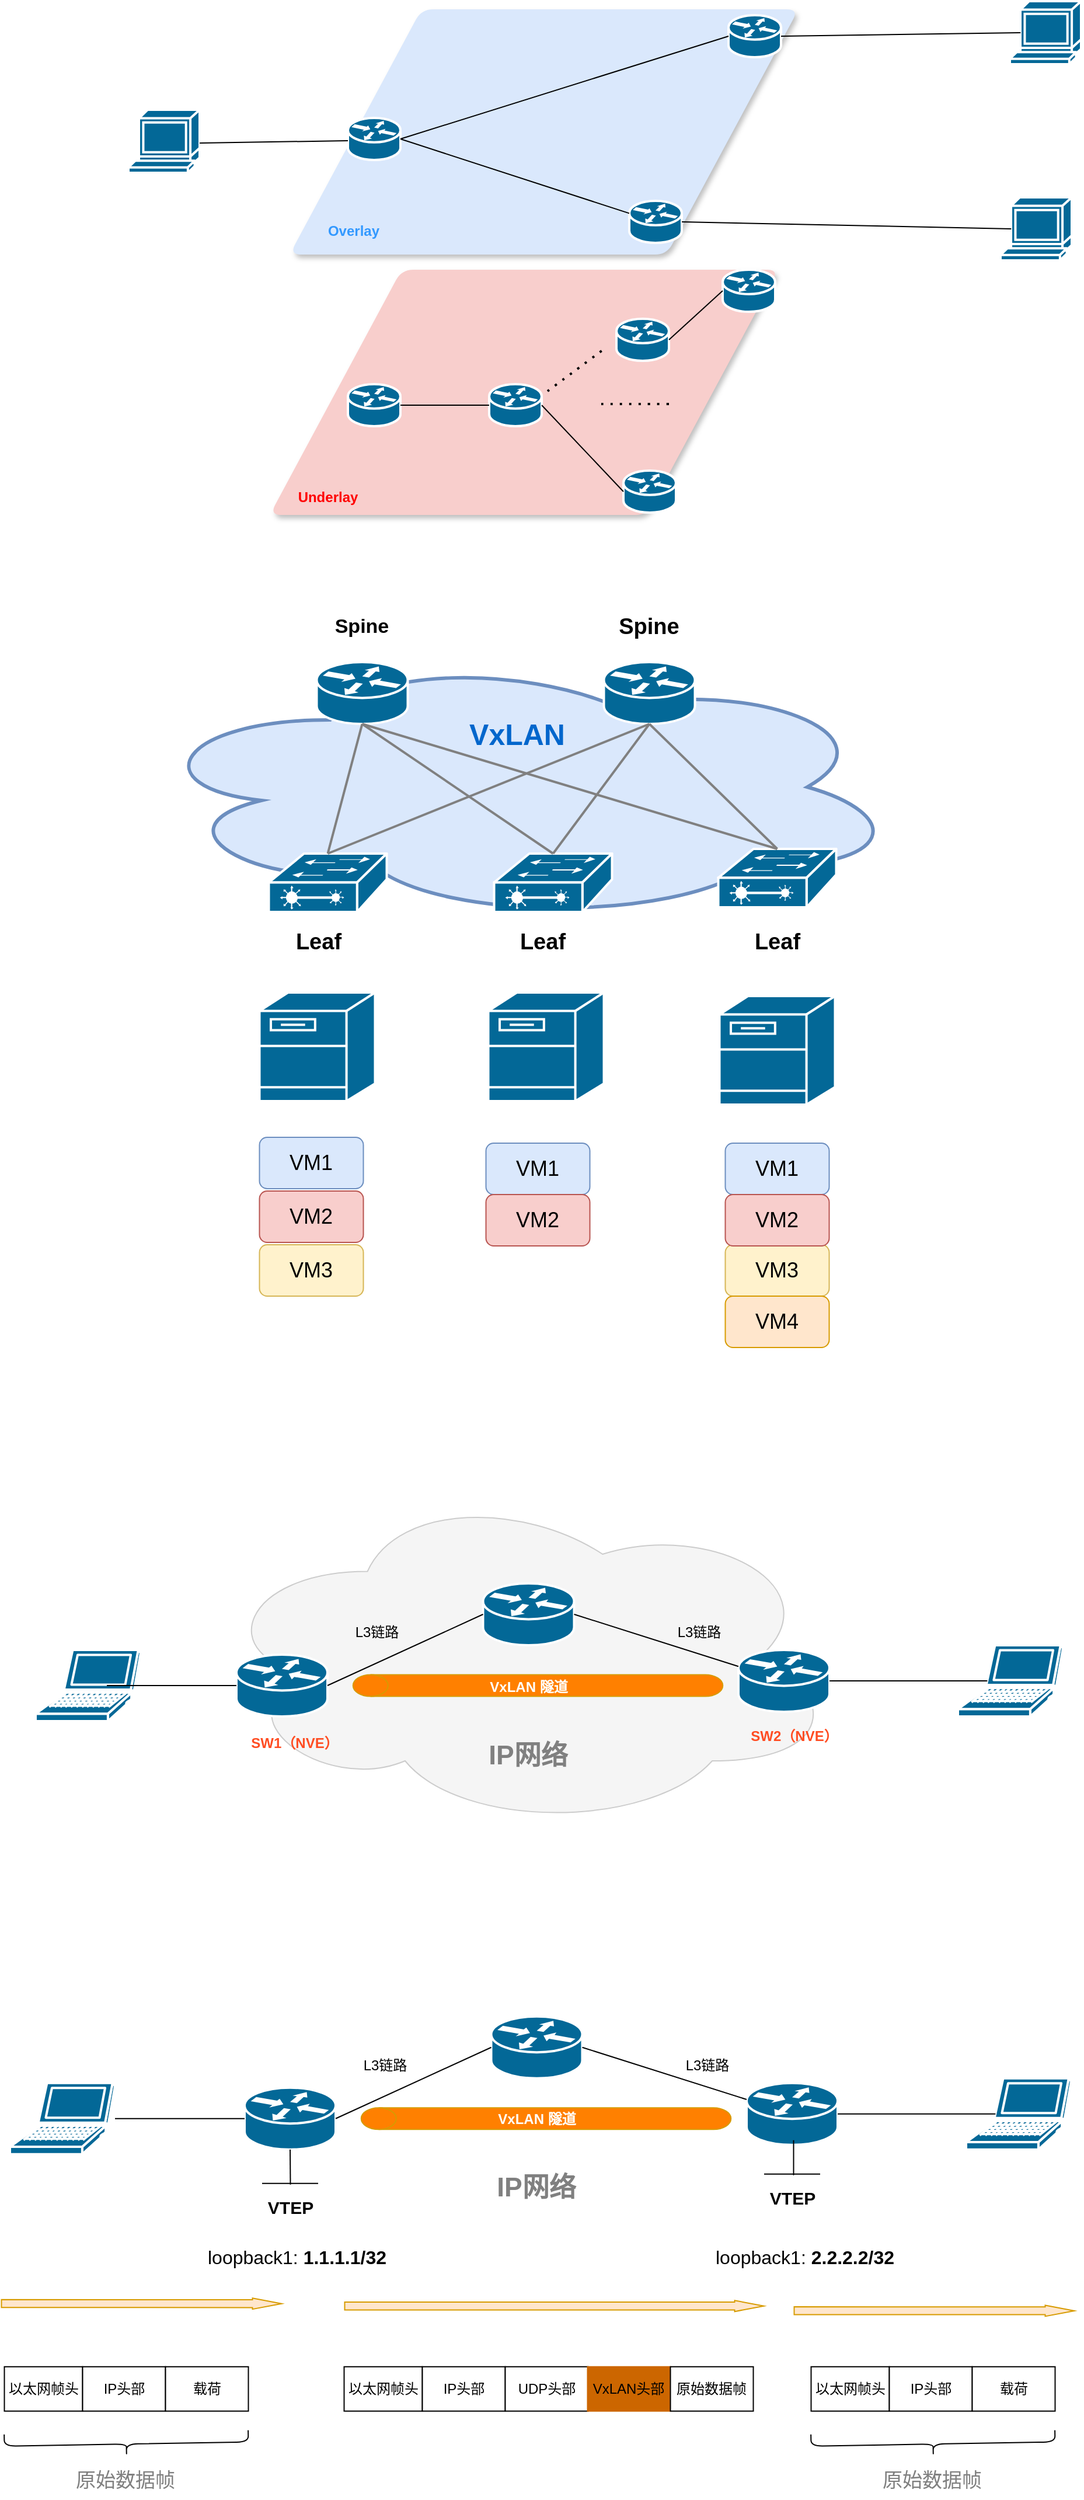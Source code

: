 <mxfile version="28.2.0">
  <diagram name="第 1 页" id="Pzourz4h_DFcCKRPGFEX">
    <mxGraphModel dx="3131" dy="1280" grid="0" gridSize="10" guides="1" tooltips="1" connect="1" arrows="1" fold="1" page="0" pageScale="1" pageWidth="827" pageHeight="1169" math="0" shadow="0">
      <root>
        <mxCell id="0" />
        <mxCell id="1" parent="0" />
        <mxCell id="JjamYGA8a8fAGe5ncsV0-26" value="" style="shape=parallelogram;perimeter=parallelogramPerimeter;whiteSpace=wrap;html=1;fixedSize=1;size=113;fillColor=#f8cecc;strokeColor=none;dashed=1;dashPattern=1 1;strokeWidth=1;rounded=1;shadow=1;" vertex="1" parent="1">
          <mxGeometry x="227" y="955" width="436" height="210" as="geometry" />
        </mxCell>
        <mxCell id="JjamYGA8a8fAGe5ncsV0-13" value="" style="shape=parallelogram;perimeter=parallelogramPerimeter;whiteSpace=wrap;html=1;fixedSize=1;size=113;fillColor=#dae8fc;strokeColor=none;dashed=1;dashPattern=1 1;strokeWidth=1;rounded=1;shadow=1;" vertex="1" parent="1">
          <mxGeometry x="244" y="732" width="436" height="210" as="geometry" />
        </mxCell>
        <mxCell id="JjamYGA8a8fAGe5ncsV0-1" value="" style="shape=mxgraph.cisco.computers_and_peripherals.terminal;sketch=0;html=1;pointerEvents=1;dashed=0;fillColor=#036897;strokeColor=#ffffff;strokeWidth=2;verticalLabelPosition=bottom;verticalAlign=top;align=center;outlineConnect=0;" vertex="1" parent="1">
          <mxGeometry x="106" y="818" width="61" height="54" as="geometry" />
        </mxCell>
        <mxCell id="JjamYGA8a8fAGe5ncsV0-2" value="" style="shape=mxgraph.cisco.computers_and_peripherals.terminal;sketch=0;html=1;pointerEvents=1;dashed=0;fillColor=#036897;strokeColor=#ffffff;strokeWidth=2;verticalLabelPosition=bottom;verticalAlign=top;align=center;outlineConnect=0;" vertex="1" parent="1">
          <mxGeometry x="861" y="725" width="61" height="54" as="geometry" />
        </mxCell>
        <mxCell id="JjamYGA8a8fAGe5ncsV0-3" value="" style="shape=mxgraph.cisco.computers_and_peripherals.terminal;sketch=0;html=1;pointerEvents=1;dashed=0;fillColor=#036897;strokeColor=#ffffff;strokeWidth=2;verticalLabelPosition=bottom;verticalAlign=top;align=center;outlineConnect=0;" vertex="1" parent="1">
          <mxGeometry x="853" y="893" width="61" height="54" as="geometry" />
        </mxCell>
        <mxCell id="JjamYGA8a8fAGe5ncsV0-4" value="" style="shape=mxgraph.cisco.routers.router;sketch=0;html=1;pointerEvents=1;dashed=0;fillColor=#036897;strokeColor=#ffffff;strokeWidth=2;verticalLabelPosition=bottom;verticalAlign=top;align=center;outlineConnect=0;" vertex="1" parent="1">
          <mxGeometry x="294" y="825" width="45" height="36" as="geometry" />
        </mxCell>
        <mxCell id="JjamYGA8a8fAGe5ncsV0-5" value="" style="shape=mxgraph.cisco.routers.router;sketch=0;html=1;pointerEvents=1;dashed=0;fillColor=#036897;strokeColor=#ffffff;strokeWidth=2;verticalLabelPosition=bottom;verticalAlign=top;align=center;outlineConnect=0;" vertex="1" parent="1">
          <mxGeometry x="535" y="896" width="45" height="36" as="geometry" />
        </mxCell>
        <mxCell id="JjamYGA8a8fAGe5ncsV0-6" value="" style="shape=mxgraph.cisco.routers.router;sketch=0;html=1;pointerEvents=1;dashed=0;fillColor=#036897;strokeColor=#ffffff;strokeWidth=2;verticalLabelPosition=bottom;verticalAlign=top;align=center;outlineConnect=0;" vertex="1" parent="1">
          <mxGeometry x="620" y="737" width="45" height="36" as="geometry" />
        </mxCell>
        <mxCell id="JjamYGA8a8fAGe5ncsV0-7" value="" style="endArrow=none;html=1;rounded=0;fontSize=12;startSize=8;endSize=8;curved=1;exitX=1;exitY=0.5;exitDx=0;exitDy=0;exitPerimeter=0;entryX=0;entryY=0.5;entryDx=0;entryDy=0;entryPerimeter=0;" edge="1" parent="1" source="JjamYGA8a8fAGe5ncsV0-4" target="JjamYGA8a8fAGe5ncsV0-6">
          <mxGeometry width="50" height="50" relative="1" as="geometry">
            <mxPoint x="405" y="952" as="sourcePoint" />
            <mxPoint x="455" y="902" as="targetPoint" />
          </mxGeometry>
        </mxCell>
        <mxCell id="JjamYGA8a8fAGe5ncsV0-8" value="" style="endArrow=none;html=1;rounded=0;fontSize=12;startSize=8;endSize=8;curved=1;exitX=1;exitY=0.5;exitDx=0;exitDy=0;exitPerimeter=0;" edge="1" parent="1" source="JjamYGA8a8fAGe5ncsV0-4" target="JjamYGA8a8fAGe5ncsV0-5">
          <mxGeometry width="50" height="50" relative="1" as="geometry">
            <mxPoint x="405" y="952" as="sourcePoint" />
            <mxPoint x="455" y="902" as="targetPoint" />
          </mxGeometry>
        </mxCell>
        <mxCell id="JjamYGA8a8fAGe5ncsV0-9" value="" style="endArrow=none;html=1;rounded=0;fontSize=12;startSize=8;endSize=8;curved=1;entryX=0;entryY=0.5;entryDx=0;entryDy=0;entryPerimeter=0;exitX=1;exitY=0.5;exitDx=0;exitDy=0;exitPerimeter=0;" edge="1" parent="1">
          <mxGeometry width="50" height="50" relative="1" as="geometry">
            <mxPoint x="167" y="846.5" as="sourcePoint" />
            <mxPoint x="294" y="844.5" as="targetPoint" />
          </mxGeometry>
        </mxCell>
        <mxCell id="JjamYGA8a8fAGe5ncsV0-10" value="" style="endArrow=none;html=1;rounded=0;fontSize=12;startSize=8;endSize=8;curved=1;entryX=0.15;entryY=0.5;entryDx=0;entryDy=0;entryPerimeter=0;exitX=1;exitY=0.5;exitDx=0;exitDy=0;exitPerimeter=0;" edge="1" parent="1" source="JjamYGA8a8fAGe5ncsV0-6" target="JjamYGA8a8fAGe5ncsV0-2">
          <mxGeometry width="50" height="50" relative="1" as="geometry">
            <mxPoint x="465" y="893" as="sourcePoint" />
            <mxPoint x="515" y="843" as="targetPoint" />
          </mxGeometry>
        </mxCell>
        <mxCell id="JjamYGA8a8fAGe5ncsV0-11" value="" style="endArrow=none;html=1;rounded=0;fontSize=12;startSize=8;endSize=8;curved=1;exitX=1;exitY=0.5;exitDx=0;exitDy=0;exitPerimeter=0;entryX=0.15;entryY=0.5;entryDx=0;entryDy=0;entryPerimeter=0;" edge="1" parent="1" source="JjamYGA8a8fAGe5ncsV0-5" target="JjamYGA8a8fAGe5ncsV0-3">
          <mxGeometry width="50" height="50" relative="1" as="geometry">
            <mxPoint x="465" y="893" as="sourcePoint" />
            <mxPoint x="515" y="843" as="targetPoint" />
          </mxGeometry>
        </mxCell>
        <mxCell id="JjamYGA8a8fAGe5ncsV0-15" value="&lt;b&gt;&lt;span style=&quot;color: rgb(51, 153, 255);&quot;&gt;Overlay&lt;/span&gt;&lt;/b&gt;" style="text;html=1;align=center;verticalAlign=middle;whiteSpace=wrap;rounded=0;" vertex="1" parent="1">
          <mxGeometry x="269" y="907" width="60" height="30" as="geometry" />
        </mxCell>
        <mxCell id="JjamYGA8a8fAGe5ncsV0-16" value="" style="shape=mxgraph.cisco.routers.router;sketch=0;html=1;pointerEvents=1;dashed=0;fillColor=#036897;strokeColor=#ffffff;strokeWidth=2;verticalLabelPosition=bottom;verticalAlign=top;align=center;outlineConnect=0;" vertex="1" parent="1">
          <mxGeometry x="294" y="1053" width="45" height="36" as="geometry" />
        </mxCell>
        <mxCell id="JjamYGA8a8fAGe5ncsV0-17" value="" style="shape=mxgraph.cisco.routers.router;sketch=0;html=1;pointerEvents=1;dashed=0;fillColor=#036897;strokeColor=#ffffff;strokeWidth=2;verticalLabelPosition=bottom;verticalAlign=top;align=center;outlineConnect=0;" vertex="1" parent="1">
          <mxGeometry x="530" y="1127" width="45" height="36" as="geometry" />
        </mxCell>
        <mxCell id="JjamYGA8a8fAGe5ncsV0-18" value="" style="shape=mxgraph.cisco.routers.router;sketch=0;html=1;pointerEvents=1;dashed=0;fillColor=#036897;strokeColor=#ffffff;strokeWidth=2;verticalLabelPosition=bottom;verticalAlign=top;align=center;outlineConnect=0;" vertex="1" parent="1">
          <mxGeometry x="615" y="955" width="45" height="36" as="geometry" />
        </mxCell>
        <mxCell id="JjamYGA8a8fAGe5ncsV0-19" value="" style="shape=mxgraph.cisco.routers.router;sketch=0;html=1;pointerEvents=1;dashed=0;fillColor=#036897;strokeColor=#ffffff;strokeWidth=2;verticalLabelPosition=bottom;verticalAlign=top;align=center;outlineConnect=0;" vertex="1" parent="1">
          <mxGeometry x="415" y="1053" width="45" height="36" as="geometry" />
        </mxCell>
        <mxCell id="JjamYGA8a8fAGe5ncsV0-20" value="" style="shape=mxgraph.cisco.routers.router;sketch=0;html=1;pointerEvents=1;dashed=0;fillColor=#036897;strokeColor=#ffffff;strokeWidth=2;verticalLabelPosition=bottom;verticalAlign=top;align=center;outlineConnect=0;" vertex="1" parent="1">
          <mxGeometry x="524" y="997" width="45" height="36" as="geometry" />
        </mxCell>
        <mxCell id="JjamYGA8a8fAGe5ncsV0-21" value="" style="endArrow=none;dashed=1;html=1;dashPattern=1 3;strokeWidth=2;rounded=0;fontSize=12;startSize=8;endSize=8;curved=1;" edge="1" parent="1">
          <mxGeometry width="50" height="50" relative="1" as="geometry">
            <mxPoint x="511" y="1070" as="sourcePoint" />
            <mxPoint x="569" y="1070" as="targetPoint" />
          </mxGeometry>
        </mxCell>
        <mxCell id="JjamYGA8a8fAGe5ncsV0-22" value="" style="endArrow=none;html=1;rounded=0;fontSize=12;startSize=8;endSize=8;curved=1;exitX=1;exitY=0.5;exitDx=0;exitDy=0;exitPerimeter=0;entryX=0;entryY=0.5;entryDx=0;entryDy=0;entryPerimeter=0;" edge="1" parent="1" source="JjamYGA8a8fAGe5ncsV0-16" target="JjamYGA8a8fAGe5ncsV0-19">
          <mxGeometry width="50" height="50" relative="1" as="geometry">
            <mxPoint x="386" y="1026" as="sourcePoint" />
            <mxPoint x="436" y="976" as="targetPoint" />
          </mxGeometry>
        </mxCell>
        <mxCell id="JjamYGA8a8fAGe5ncsV0-23" value="" style="endArrow=none;html=1;rounded=0;fontSize=12;startSize=8;endSize=8;curved=1;exitX=1;exitY=0.5;exitDx=0;exitDy=0;exitPerimeter=0;entryX=0;entryY=0.5;entryDx=0;entryDy=0;entryPerimeter=0;" edge="1" parent="1" source="JjamYGA8a8fAGe5ncsV0-19" target="JjamYGA8a8fAGe5ncsV0-17">
          <mxGeometry width="50" height="50" relative="1" as="geometry">
            <mxPoint x="386" y="1026" as="sourcePoint" />
            <mxPoint x="436" y="976" as="targetPoint" />
          </mxGeometry>
        </mxCell>
        <mxCell id="JjamYGA8a8fAGe5ncsV0-24" value="" style="endArrow=none;html=1;rounded=0;fontSize=12;startSize=8;endSize=8;curved=1;entryX=0;entryY=0.5;entryDx=0;entryDy=0;entryPerimeter=0;exitX=1;exitY=0.5;exitDx=0;exitDy=0;exitPerimeter=0;" edge="1" parent="1" source="JjamYGA8a8fAGe5ncsV0-20" target="JjamYGA8a8fAGe5ncsV0-18">
          <mxGeometry width="50" height="50" relative="1" as="geometry">
            <mxPoint x="386" y="1026" as="sourcePoint" />
            <mxPoint x="436" y="976" as="targetPoint" />
          </mxGeometry>
        </mxCell>
        <mxCell id="JjamYGA8a8fAGe5ncsV0-25" value="" style="endArrow=none;dashed=1;html=1;dashPattern=1 3;strokeWidth=2;rounded=0;fontSize=12;startSize=8;endSize=8;curved=1;" edge="1" parent="1">
          <mxGeometry width="50" height="50" relative="1" as="geometry">
            <mxPoint x="465" y="1059" as="sourcePoint" />
            <mxPoint x="516" y="1021" as="targetPoint" />
          </mxGeometry>
        </mxCell>
        <mxCell id="JjamYGA8a8fAGe5ncsV0-27" value="&lt;b&gt;&lt;span style=&quot;color: rgb(255, 0, 0);&quot;&gt;Underlay&lt;/span&gt;&lt;/b&gt;" style="text;html=1;align=center;verticalAlign=middle;whiteSpace=wrap;rounded=0;" vertex="1" parent="1">
          <mxGeometry x="247" y="1135" width="60" height="30" as="geometry" />
        </mxCell>
        <mxCell id="JjamYGA8a8fAGe5ncsV0-28" value="" style="ellipse;shape=cloud;whiteSpace=wrap;html=1;strokeColor=#6c8ebf;strokeWidth=3;fillColor=#dae8fc;" vertex="1" parent="1">
          <mxGeometry x="115.25" y="1283" width="654" height="230" as="geometry" />
        </mxCell>
        <mxCell id="JjamYGA8a8fAGe5ncsV0-29" value="" style="shape=mxgraph.cisco.switches.layer_2_remote_switch;sketch=0;html=1;pointerEvents=1;dashed=0;fillColor=#036897;strokeColor=#ffffff;strokeWidth=2;verticalLabelPosition=bottom;verticalAlign=top;align=center;outlineConnect=0;" vertex="1" parent="1">
          <mxGeometry x="226.25" y="1455" width="101" height="50" as="geometry" />
        </mxCell>
        <mxCell id="JjamYGA8a8fAGe5ncsV0-30" value="" style="shape=mxgraph.cisco.switches.layer_2_remote_switch;sketch=0;html=1;pointerEvents=1;dashed=0;fillColor=#036897;strokeColor=#ffffff;strokeWidth=2;verticalLabelPosition=bottom;verticalAlign=top;align=center;outlineConnect=0;" vertex="1" parent="1">
          <mxGeometry x="419.25" y="1455" width="101" height="50" as="geometry" />
        </mxCell>
        <mxCell id="JjamYGA8a8fAGe5ncsV0-31" value="" style="shape=mxgraph.cisco.switches.layer_2_remote_switch;sketch=0;html=1;pointerEvents=1;dashed=0;fillColor=#036897;strokeColor=#ffffff;strokeWidth=2;verticalLabelPosition=bottom;verticalAlign=top;align=center;outlineConnect=0;" vertex="1" parent="1">
          <mxGeometry x="611.25" y="1451" width="101" height="50" as="geometry" />
        </mxCell>
        <mxCell id="JjamYGA8a8fAGe5ncsV0-32" value="" style="shape=mxgraph.cisco.routers.router;sketch=0;html=1;pointerEvents=1;dashed=0;fillColor=#036897;strokeColor=#ffffff;strokeWidth=2;verticalLabelPosition=bottom;verticalAlign=top;align=center;outlineConnect=0;" vertex="1" parent="1">
          <mxGeometry x="267.25" y="1291" width="78" height="53" as="geometry" />
        </mxCell>
        <mxCell id="JjamYGA8a8fAGe5ncsV0-33" value="" style="shape=mxgraph.cisco.routers.router;sketch=0;html=1;pointerEvents=1;dashed=0;fillColor=#036897;strokeColor=#ffffff;strokeWidth=2;verticalLabelPosition=bottom;verticalAlign=top;align=center;outlineConnect=0;" vertex="1" parent="1">
          <mxGeometry x="513.25" y="1291" width="78" height="53" as="geometry" />
        </mxCell>
        <mxCell id="JjamYGA8a8fAGe5ncsV0-34" value="" style="endArrow=none;html=1;rounded=0;fontSize=12;startSize=8;endSize=8;curved=1;exitX=0.5;exitY=1;exitDx=0;exitDy=0;exitPerimeter=0;entryX=0.5;entryY=0;entryDx=0;entryDy=0;entryPerimeter=0;strokeWidth=2;strokeColor=#808080;" edge="1" parent="1" source="JjamYGA8a8fAGe5ncsV0-32" target="JjamYGA8a8fAGe5ncsV0-29">
          <mxGeometry width="50" height="50" relative="1" as="geometry">
            <mxPoint x="451.25" y="1373" as="sourcePoint" />
            <mxPoint x="501.25" y="1323" as="targetPoint" />
          </mxGeometry>
        </mxCell>
        <mxCell id="JjamYGA8a8fAGe5ncsV0-35" value="" style="endArrow=none;html=1;rounded=0;fontSize=12;startSize=8;endSize=8;curved=1;exitX=0.5;exitY=0;exitDx=0;exitDy=0;exitPerimeter=0;entryX=0.5;entryY=1;entryDx=0;entryDy=0;entryPerimeter=0;strokeWidth=2;strokeColor=#808080;" edge="1" parent="1" source="JjamYGA8a8fAGe5ncsV0-30" target="JjamYGA8a8fAGe5ncsV0-32">
          <mxGeometry width="50" height="50" relative="1" as="geometry">
            <mxPoint x="552.25" y="1055" as="sourcePoint" />
            <mxPoint x="510.25" y="1162" as="targetPoint" />
          </mxGeometry>
        </mxCell>
        <mxCell id="JjamYGA8a8fAGe5ncsV0-36" value="" style="endArrow=none;html=1;rounded=0;fontSize=12;startSize=8;endSize=8;curved=1;exitX=0.5;exitY=0;exitDx=0;exitDy=0;exitPerimeter=0;entryX=0.5;entryY=1;entryDx=0;entryDy=0;entryPerimeter=0;strokeWidth=2;strokeColor=#808080;" edge="1" parent="1" source="JjamYGA8a8fAGe5ncsV0-31" target="JjamYGA8a8fAGe5ncsV0-32">
          <mxGeometry width="50" height="50" relative="1" as="geometry">
            <mxPoint x="484.25" y="1183" as="sourcePoint" />
            <mxPoint x="442.25" y="1290" as="targetPoint" />
          </mxGeometry>
        </mxCell>
        <mxCell id="JjamYGA8a8fAGe5ncsV0-37" value="" style="endArrow=none;html=1;rounded=0;fontSize=12;startSize=8;endSize=8;curved=1;exitX=0.5;exitY=1;exitDx=0;exitDy=0;exitPerimeter=0;entryX=0.5;entryY=0;entryDx=0;entryDy=0;entryPerimeter=0;strokeWidth=2;strokeColor=#808080;" edge="1" parent="1" source="JjamYGA8a8fAGe5ncsV0-33" target="JjamYGA8a8fAGe5ncsV0-29">
          <mxGeometry width="50" height="50" relative="1" as="geometry">
            <mxPoint x="589.25" y="1064" as="sourcePoint" />
            <mxPoint x="547.25" y="1171" as="targetPoint" />
          </mxGeometry>
        </mxCell>
        <mxCell id="JjamYGA8a8fAGe5ncsV0-38" value="" style="endArrow=none;html=1;rounded=0;fontSize=12;startSize=8;endSize=8;curved=1;exitX=0.5;exitY=0;exitDx=0;exitDy=0;exitPerimeter=0;entryX=0.5;entryY=1;entryDx=0;entryDy=0;entryPerimeter=0;strokeWidth=2;strokeColor=#808080;" edge="1" parent="1" source="JjamYGA8a8fAGe5ncsV0-30" target="JjamYGA8a8fAGe5ncsV0-33">
          <mxGeometry width="50" height="50" relative="1" as="geometry">
            <mxPoint x="636.25" y="1103" as="sourcePoint" />
            <mxPoint x="594.25" y="1210" as="targetPoint" />
          </mxGeometry>
        </mxCell>
        <mxCell id="JjamYGA8a8fAGe5ncsV0-39" value="" style="endArrow=none;html=1;rounded=0;fontSize=12;startSize=8;endSize=8;curved=1;exitX=0.5;exitY=1;exitDx=0;exitDy=0;exitPerimeter=0;strokeWidth=2;entryX=0.5;entryY=0;entryDx=0;entryDy=0;entryPerimeter=0;strokeColor=#808080;" edge="1" parent="1" source="JjamYGA8a8fAGe5ncsV0-33" target="JjamYGA8a8fAGe5ncsV0-31">
          <mxGeometry width="50" height="50" relative="1" as="geometry">
            <mxPoint x="621.25" y="962" as="sourcePoint" />
            <mxPoint x="579.25" y="1069" as="targetPoint" />
          </mxGeometry>
        </mxCell>
        <mxCell id="JjamYGA8a8fAGe5ncsV0-40" value="&lt;font style=&quot;font-size: 17px;&quot;&gt;&lt;b&gt;Spine&lt;/b&gt;&lt;/font&gt;" style="text;html=1;align=center;verticalAlign=middle;whiteSpace=wrap;rounded=0;" vertex="1" parent="1">
          <mxGeometry x="276.25" y="1246" width="60" height="30" as="geometry" />
        </mxCell>
        <mxCell id="JjamYGA8a8fAGe5ncsV0-41" value="&lt;font style=&quot;font-size: 19px;&quot;&gt;&lt;b&gt;Spine&lt;/b&gt;&lt;/font&gt;" style="text;html=1;align=center;verticalAlign=middle;whiteSpace=wrap;rounded=0;" vertex="1" parent="1">
          <mxGeometry x="522.25" y="1246" width="60" height="30" as="geometry" />
        </mxCell>
        <mxCell id="JjamYGA8a8fAGe5ncsV0-42" value="&lt;font style=&quot;font-size: 19px;&quot;&gt;&lt;b&gt;Leaf&lt;/b&gt;&lt;/font&gt;" style="text;html=1;align=center;verticalAlign=middle;whiteSpace=wrap;rounded=0;" vertex="1" parent="1">
          <mxGeometry x="239.25" y="1516" width="60" height="30" as="geometry" />
        </mxCell>
        <mxCell id="JjamYGA8a8fAGe5ncsV0-43" value="&lt;font style=&quot;font-size: 19px;&quot;&gt;&lt;b&gt;Leaf&lt;/b&gt;&lt;/font&gt;" style="text;html=1;align=center;verticalAlign=middle;whiteSpace=wrap;rounded=0;" vertex="1" parent="1">
          <mxGeometry x="431.25" y="1516" width="60" height="30" as="geometry" />
        </mxCell>
        <mxCell id="JjamYGA8a8fAGe5ncsV0-44" value="&lt;font style=&quot;font-size: 19px;&quot;&gt;&lt;b&gt;Leaf&lt;/b&gt;&lt;/font&gt;" style="text;html=1;align=center;verticalAlign=middle;whiteSpace=wrap;rounded=0;" vertex="1" parent="1">
          <mxGeometry x="631.75" y="1516" width="60" height="30" as="geometry" />
        </mxCell>
        <mxCell id="JjamYGA8a8fAGe5ncsV0-45" value="" style="shape=mxgraph.cisco.servers.fileserver;sketch=0;html=1;pointerEvents=1;dashed=0;fillColor=#036897;strokeColor=#ffffff;strokeWidth=2;verticalLabelPosition=bottom;verticalAlign=top;align=center;outlineConnect=0;" vertex="1" parent="1">
          <mxGeometry x="218.25" y="1574" width="99" height="93" as="geometry" />
        </mxCell>
        <mxCell id="JjamYGA8a8fAGe5ncsV0-46" value="" style="shape=mxgraph.cisco.servers.fileserver;sketch=0;html=1;pointerEvents=1;dashed=0;fillColor=#036897;strokeColor=#ffffff;strokeWidth=2;verticalLabelPosition=bottom;verticalAlign=top;align=center;outlineConnect=0;" vertex="1" parent="1">
          <mxGeometry x="414.25" y="1574" width="99" height="93" as="geometry" />
        </mxCell>
        <mxCell id="JjamYGA8a8fAGe5ncsV0-47" value="" style="shape=mxgraph.cisco.servers.fileserver;sketch=0;html=1;pointerEvents=1;dashed=0;fillColor=#036897;strokeColor=#ffffff;strokeWidth=2;verticalLabelPosition=bottom;verticalAlign=top;align=center;outlineConnect=0;" vertex="1" parent="1">
          <mxGeometry x="612.25" y="1577" width="99" height="93" as="geometry" />
        </mxCell>
        <mxCell id="JjamYGA8a8fAGe5ncsV0-48" value="&lt;font style=&quot;font-size: 25px; color: rgb(0, 102, 204);&quot;&gt;&lt;b&gt;VxLAN&lt;/b&gt;&lt;/font&gt;" style="text;html=1;align=center;verticalAlign=middle;whiteSpace=wrap;rounded=0;" vertex="1" parent="1">
          <mxGeometry x="347.25" y="1316" width="184" height="71" as="geometry" />
        </mxCell>
        <mxCell id="JjamYGA8a8fAGe5ncsV0-50" value="&lt;font style=&quot;font-size: 18px;&quot;&gt;VM1&lt;/font&gt;" style="rounded=1;whiteSpace=wrap;html=1;fillColor=#dae8fc;strokeColor=#6c8ebf;" vertex="1" parent="1">
          <mxGeometry x="218.25" y="1698" width="89" height="44" as="geometry" />
        </mxCell>
        <mxCell id="JjamYGA8a8fAGe5ncsV0-51" value="&lt;font style=&quot;font-size: 18px;&quot;&gt;VM2&lt;/font&gt;" style="rounded=1;whiteSpace=wrap;html=1;fillColor=#f8cecc;strokeColor=#b85450;" vertex="1" parent="1">
          <mxGeometry x="218.25" y="1744" width="89" height="44" as="geometry" />
        </mxCell>
        <mxCell id="JjamYGA8a8fAGe5ncsV0-52" value="&lt;font style=&quot;font-size: 18px;&quot;&gt;VM3&lt;/font&gt;" style="rounded=1;whiteSpace=wrap;html=1;fillColor=#fff2cc;strokeColor=#d6b656;" vertex="1" parent="1">
          <mxGeometry x="218.25" y="1790" width="89" height="44" as="geometry" />
        </mxCell>
        <mxCell id="JjamYGA8a8fAGe5ncsV0-53" value="&lt;font style=&quot;font-size: 18px;&quot;&gt;VM1&lt;/font&gt;" style="rounded=1;whiteSpace=wrap;html=1;fillColor=#dae8fc;strokeColor=#6c8ebf;" vertex="1" parent="1">
          <mxGeometry x="412.25" y="1703" width="89" height="44" as="geometry" />
        </mxCell>
        <mxCell id="JjamYGA8a8fAGe5ncsV0-54" value="&lt;font style=&quot;font-size: 18px;&quot;&gt;VM2&lt;/font&gt;" style="rounded=1;whiteSpace=wrap;html=1;fillColor=#f8cecc;strokeColor=#b85450;" vertex="1" parent="1">
          <mxGeometry x="412.25" y="1747" width="89" height="44" as="geometry" />
        </mxCell>
        <mxCell id="JjamYGA8a8fAGe5ncsV0-55" value="&lt;font style=&quot;font-size: 18px;&quot;&gt;VM3&lt;/font&gt;" style="rounded=1;whiteSpace=wrap;html=1;fillColor=#fff2cc;strokeColor=#d6b656;" vertex="1" parent="1">
          <mxGeometry x="617.25" y="1790" width="89" height="44" as="geometry" />
        </mxCell>
        <mxCell id="JjamYGA8a8fAGe5ncsV0-56" value="&lt;font style=&quot;font-size: 18px;&quot;&gt;VM1&lt;/font&gt;" style="rounded=1;whiteSpace=wrap;html=1;fillColor=#dae8fc;strokeColor=#6c8ebf;" vertex="1" parent="1">
          <mxGeometry x="617.25" y="1703" width="89" height="44" as="geometry" />
        </mxCell>
        <mxCell id="JjamYGA8a8fAGe5ncsV0-57" value="&lt;font style=&quot;font-size: 18px;&quot;&gt;VM2&lt;/font&gt;" style="rounded=1;whiteSpace=wrap;html=1;fillColor=#f8cecc;strokeColor=#b85450;" vertex="1" parent="1">
          <mxGeometry x="617.25" y="1747" width="89" height="44" as="geometry" />
        </mxCell>
        <mxCell id="JjamYGA8a8fAGe5ncsV0-58" value="&lt;font style=&quot;font-size: 18px;&quot;&gt;VM4&lt;/font&gt;" style="rounded=1;whiteSpace=wrap;html=1;fillColor=#ffe6cc;strokeColor=#d79b00;" vertex="1" parent="1">
          <mxGeometry x="617.25" y="1834" width="89" height="44" as="geometry" />
        </mxCell>
        <mxCell id="JjamYGA8a8fAGe5ncsV0-59" value="" style="ellipse;shape=cloud;whiteSpace=wrap;html=1;fillColor=#f5f5f5;fontColor=#333333;strokeColor=#CCCCCC;" vertex="1" parent="1">
          <mxGeometry x="176.5" y="1996" width="537" height="295" as="geometry" />
        </mxCell>
        <mxCell id="JjamYGA8a8fAGe5ncsV0-60" value="" style="shape=mxgraph.cisco.computers_and_peripherals.laptop;sketch=0;html=1;pointerEvents=1;dashed=0;fillColor=#036897;strokeColor=#ffffff;strokeWidth=2;verticalLabelPosition=bottom;verticalAlign=top;align=center;outlineConnect=0;" vertex="1" parent="1">
          <mxGeometry x="26.5" y="2137" width="90" height="61" as="geometry" />
        </mxCell>
        <mxCell id="JjamYGA8a8fAGe5ncsV0-61" value="" style="shape=mxgraph.cisco.computers_and_peripherals.laptop;sketch=0;html=1;pointerEvents=1;dashed=0;fillColor=#036897;strokeColor=#ffffff;strokeWidth=2;verticalLabelPosition=bottom;verticalAlign=top;align=center;outlineConnect=0;" vertex="1" parent="1">
          <mxGeometry x="816.5" y="2133" width="90" height="61" as="geometry" />
        </mxCell>
        <mxCell id="JjamYGA8a8fAGe5ncsV0-62" value="" style="shape=mxgraph.cisco.routers.router;sketch=0;html=1;pointerEvents=1;dashed=0;fillColor=#036897;strokeColor=#ffffff;strokeWidth=2;verticalLabelPosition=bottom;verticalAlign=top;align=center;outlineConnect=0;" vertex="1" parent="1">
          <mxGeometry x="198.5" y="2141" width="78" height="53" as="geometry" />
        </mxCell>
        <mxCell id="JjamYGA8a8fAGe5ncsV0-63" value="" style="shape=mxgraph.cisco.routers.router;sketch=0;html=1;pointerEvents=1;dashed=0;fillColor=#036897;strokeColor=#ffffff;strokeWidth=2;verticalLabelPosition=bottom;verticalAlign=top;align=center;outlineConnect=0;" vertex="1" parent="1">
          <mxGeometry x="628.5" y="2137" width="78" height="53" as="geometry" />
        </mxCell>
        <mxCell id="JjamYGA8a8fAGe5ncsV0-64" value="" style="shape=cylinder3;whiteSpace=wrap;html=1;boundedLbl=1;backgroundOutline=1;size=15;rotation=-90;fillColor=#FF8000;strokeColor=#d79b00;" vertex="1" parent="1">
          <mxGeometry x="447.5" y="2009.13" width="18.5" height="316.75" as="geometry" />
        </mxCell>
        <mxCell id="JjamYGA8a8fAGe5ncsV0-65" value="&lt;b style=&quot;color: rgb(255, 255, 255);&quot;&gt;VxLAN 隧道&lt;/b&gt;" style="text;html=1;align=center;verticalAlign=middle;whiteSpace=wrap;rounded=0;" vertex="1" parent="1">
          <mxGeometry x="406" y="2153.5" width="85.5" height="30" as="geometry" />
        </mxCell>
        <mxCell id="JjamYGA8a8fAGe5ncsV0-66" value="" style="endArrow=none;html=1;rounded=0;fontSize=12;startSize=8;endSize=8;curved=1;exitX=0;exitY=0.5;exitDx=0;exitDy=0;exitPerimeter=0;" edge="1" parent="1" source="JjamYGA8a8fAGe5ncsV0-62">
          <mxGeometry width="50" height="50" relative="1" as="geometry">
            <mxPoint x="414.5" y="2203" as="sourcePoint" />
            <mxPoint x="87.5" y="2167.5" as="targetPoint" />
          </mxGeometry>
        </mxCell>
        <mxCell id="JjamYGA8a8fAGe5ncsV0-67" value="" style="endArrow=none;html=1;rounded=0;fontSize=12;startSize=8;endSize=8;curved=1;entryX=1;entryY=0.5;entryDx=0;entryDy=0;entryPerimeter=0;exitX=0.28;exitY=0.5;exitDx=0;exitDy=0;exitPerimeter=0;" edge="1" parent="1" source="JjamYGA8a8fAGe5ncsV0-61" target="JjamYGA8a8fAGe5ncsV0-63">
          <mxGeometry width="50" height="50" relative="1" as="geometry">
            <mxPoint x="414.5" y="2203" as="sourcePoint" />
            <mxPoint x="464.5" y="2153" as="targetPoint" />
          </mxGeometry>
        </mxCell>
        <mxCell id="JjamYGA8a8fAGe5ncsV0-68" value="&lt;b style=&quot;color: rgb(128, 128, 128);&quot;&gt;&lt;font style=&quot;font-size: 23px;&quot;&gt;IP网络&lt;/font&gt;&lt;/b&gt;" style="text;html=1;align=center;verticalAlign=middle;whiteSpace=wrap;rounded=0;fillColor=none;fontColor=#333333;strokeColor=none;" vertex="1" parent="1">
          <mxGeometry x="400.25" y="2208" width="97" height="37" as="geometry" />
        </mxCell>
        <mxCell id="JjamYGA8a8fAGe5ncsV0-69" value="" style="shape=mxgraph.cisco.routers.router;sketch=0;html=1;pointerEvents=1;dashed=0;fillColor=#036897;strokeColor=#ffffff;strokeWidth=2;verticalLabelPosition=bottom;verticalAlign=top;align=center;outlineConnect=0;" vertex="1" parent="1">
          <mxGeometry x="409.75" y="2080" width="78" height="53" as="geometry" />
        </mxCell>
        <mxCell id="JjamYGA8a8fAGe5ncsV0-70" value="" style="endArrow=none;html=1;rounded=0;fontSize=12;startSize=8;endSize=8;curved=1;exitX=1;exitY=0.5;exitDx=0;exitDy=0;exitPerimeter=0;entryX=0;entryY=0.5;entryDx=0;entryDy=0;entryPerimeter=0;" edge="1" parent="1" source="JjamYGA8a8fAGe5ncsV0-62" target="JjamYGA8a8fAGe5ncsV0-69">
          <mxGeometry width="50" height="50" relative="1" as="geometry">
            <mxPoint x="414.5" y="2203" as="sourcePoint" />
            <mxPoint x="464.5" y="2153" as="targetPoint" />
          </mxGeometry>
        </mxCell>
        <mxCell id="JjamYGA8a8fAGe5ncsV0-71" value="" style="endArrow=none;html=1;rounded=0;fontSize=12;startSize=8;endSize=8;curved=1;entryX=1;entryY=0.5;entryDx=0;entryDy=0;entryPerimeter=0;" edge="1" parent="1" source="JjamYGA8a8fAGe5ncsV0-63" target="JjamYGA8a8fAGe5ncsV0-69">
          <mxGeometry width="50" height="50" relative="1" as="geometry">
            <mxPoint x="414.5" y="2203" as="sourcePoint" />
            <mxPoint x="464.5" y="2153" as="targetPoint" />
          </mxGeometry>
        </mxCell>
        <mxCell id="JjamYGA8a8fAGe5ncsV0-72" value="L3链路" style="text;html=1;align=center;verticalAlign=middle;whiteSpace=wrap;rounded=0;" vertex="1" parent="1">
          <mxGeometry x="288.5" y="2107" width="60" height="30" as="geometry" />
        </mxCell>
        <mxCell id="JjamYGA8a8fAGe5ncsV0-73" value="L3链路" style="text;html=1;align=center;verticalAlign=middle;whiteSpace=wrap;rounded=0;" vertex="1" parent="1">
          <mxGeometry x="564.5" y="2107" width="60" height="30" as="geometry" />
        </mxCell>
        <mxCell id="JjamYGA8a8fAGe5ncsV0-74" value="&lt;b&gt;&lt;span style=&quot;color: rgb(255, 77, 35);&quot;&gt;SW1（NVE）&lt;/span&gt;&lt;/b&gt;" style="text;html=1;align=center;verticalAlign=middle;whiteSpace=wrap;rounded=0;" vertex="1" parent="1">
          <mxGeometry x="200.5" y="2202" width="95" height="30" as="geometry" />
        </mxCell>
        <mxCell id="JjamYGA8a8fAGe5ncsV0-75" value="&lt;b&gt;&lt;span style=&quot;color: rgb(255, 77, 35);&quot;&gt;SW2（NVE）&lt;/span&gt;&lt;/b&gt;" style="text;html=1;align=center;verticalAlign=middle;whiteSpace=wrap;rounded=0;" vertex="1" parent="1">
          <mxGeometry x="628.5" y="2196" width="95" height="30" as="geometry" />
        </mxCell>
        <mxCell id="JjamYGA8a8fAGe5ncsV0-77" value="" style="shape=mxgraph.cisco.computers_and_peripherals.laptop;sketch=0;html=1;pointerEvents=1;dashed=0;fillColor=#036897;strokeColor=#ffffff;strokeWidth=2;verticalLabelPosition=bottom;verticalAlign=top;align=center;outlineConnect=0;" vertex="1" parent="1">
          <mxGeometry x="4.5" y="2507.87" width="90" height="61" as="geometry" />
        </mxCell>
        <mxCell id="JjamYGA8a8fAGe5ncsV0-78" value="" style="shape=mxgraph.cisco.computers_and_peripherals.laptop;sketch=0;html=1;pointerEvents=1;dashed=0;fillColor=#036897;strokeColor=#ffffff;strokeWidth=2;verticalLabelPosition=bottom;verticalAlign=top;align=center;outlineConnect=0;" vertex="1" parent="1">
          <mxGeometry x="823.5" y="2503.87" width="90" height="61" as="geometry" />
        </mxCell>
        <mxCell id="JjamYGA8a8fAGe5ncsV0-79" value="" style="shape=mxgraph.cisco.routers.router;sketch=0;html=1;pointerEvents=1;dashed=0;fillColor=#036897;strokeColor=#ffffff;strokeWidth=2;verticalLabelPosition=bottom;verticalAlign=top;align=center;outlineConnect=0;" vertex="1" parent="1">
          <mxGeometry x="205.5" y="2511.87" width="78" height="53" as="geometry" />
        </mxCell>
        <mxCell id="JjamYGA8a8fAGe5ncsV0-80" value="" style="shape=mxgraph.cisco.routers.router;sketch=0;html=1;pointerEvents=1;dashed=0;fillColor=#036897;strokeColor=#ffffff;strokeWidth=2;verticalLabelPosition=bottom;verticalAlign=top;align=center;outlineConnect=0;" vertex="1" parent="1">
          <mxGeometry x="635.5" y="2507.87" width="78" height="53" as="geometry" />
        </mxCell>
        <mxCell id="JjamYGA8a8fAGe5ncsV0-81" value="" style="shape=cylinder3;whiteSpace=wrap;html=1;boundedLbl=1;backgroundOutline=1;size=15;rotation=-90;fillColor=#FF8000;strokeColor=#d79b00;" vertex="1" parent="1">
          <mxGeometry x="454.5" y="2380" width="18.5" height="316.75" as="geometry" />
        </mxCell>
        <mxCell id="JjamYGA8a8fAGe5ncsV0-82" value="&lt;b style=&quot;color: rgb(255, 255, 255);&quot;&gt;VxLAN 隧道&lt;/b&gt;" style="text;html=1;align=center;verticalAlign=middle;whiteSpace=wrap;rounded=0;" vertex="1" parent="1">
          <mxGeometry x="413" y="2524.37" width="85.5" height="30" as="geometry" />
        </mxCell>
        <mxCell id="JjamYGA8a8fAGe5ncsV0-83" value="" style="endArrow=none;html=1;rounded=0;fontSize=12;startSize=8;endSize=8;curved=1;exitX=0;exitY=0.5;exitDx=0;exitDy=0;exitPerimeter=0;" edge="1" parent="1" source="JjamYGA8a8fAGe5ncsV0-79" target="JjamYGA8a8fAGe5ncsV0-77">
          <mxGeometry width="50" height="50" relative="1" as="geometry">
            <mxPoint x="421.5" y="2573.87" as="sourcePoint" />
            <mxPoint x="471.5" y="2523.87" as="targetPoint" />
          </mxGeometry>
        </mxCell>
        <mxCell id="JjamYGA8a8fAGe5ncsV0-84" value="" style="endArrow=none;html=1;rounded=0;fontSize=12;startSize=8;endSize=8;curved=1;entryX=1;entryY=0.5;entryDx=0;entryDy=0;entryPerimeter=0;exitX=0.28;exitY=0.5;exitDx=0;exitDy=0;exitPerimeter=0;" edge="1" parent="1" source="JjamYGA8a8fAGe5ncsV0-78" target="JjamYGA8a8fAGe5ncsV0-80">
          <mxGeometry width="50" height="50" relative="1" as="geometry">
            <mxPoint x="421.5" y="2573.87" as="sourcePoint" />
            <mxPoint x="471.5" y="2523.87" as="targetPoint" />
          </mxGeometry>
        </mxCell>
        <mxCell id="JjamYGA8a8fAGe5ncsV0-85" value="&lt;b style=&quot;color: rgb(128, 128, 128);&quot;&gt;&lt;font style=&quot;font-size: 23px;&quot;&gt;IP网络&lt;/font&gt;&lt;/b&gt;" style="text;html=1;align=center;verticalAlign=middle;whiteSpace=wrap;rounded=0;fillColor=none;fontColor=#333333;strokeColor=none;" vertex="1" parent="1">
          <mxGeometry x="407.25" y="2578.87" width="97" height="37" as="geometry" />
        </mxCell>
        <mxCell id="JjamYGA8a8fAGe5ncsV0-86" value="" style="shape=mxgraph.cisco.routers.router;sketch=0;html=1;pointerEvents=1;dashed=0;fillColor=#036897;strokeColor=#ffffff;strokeWidth=2;verticalLabelPosition=bottom;verticalAlign=top;align=center;outlineConnect=0;" vertex="1" parent="1">
          <mxGeometry x="416.75" y="2450.87" width="78" height="53" as="geometry" />
        </mxCell>
        <mxCell id="JjamYGA8a8fAGe5ncsV0-87" value="" style="endArrow=none;html=1;rounded=0;fontSize=12;startSize=8;endSize=8;curved=1;exitX=1;exitY=0.5;exitDx=0;exitDy=0;exitPerimeter=0;entryX=0;entryY=0.5;entryDx=0;entryDy=0;entryPerimeter=0;" edge="1" parent="1" source="JjamYGA8a8fAGe5ncsV0-79" target="JjamYGA8a8fAGe5ncsV0-86">
          <mxGeometry width="50" height="50" relative="1" as="geometry">
            <mxPoint x="421.5" y="2573.87" as="sourcePoint" />
            <mxPoint x="471.5" y="2523.87" as="targetPoint" />
          </mxGeometry>
        </mxCell>
        <mxCell id="JjamYGA8a8fAGe5ncsV0-88" value="" style="endArrow=none;html=1;rounded=0;fontSize=12;startSize=8;endSize=8;curved=1;entryX=1;entryY=0.5;entryDx=0;entryDy=0;entryPerimeter=0;" edge="1" parent="1" source="JjamYGA8a8fAGe5ncsV0-80" target="JjamYGA8a8fAGe5ncsV0-86">
          <mxGeometry width="50" height="50" relative="1" as="geometry">
            <mxPoint x="421.5" y="2573.87" as="sourcePoint" />
            <mxPoint x="471.5" y="2523.87" as="targetPoint" />
          </mxGeometry>
        </mxCell>
        <mxCell id="JjamYGA8a8fAGe5ncsV0-89" value="L3链路" style="text;html=1;align=center;verticalAlign=middle;whiteSpace=wrap;rounded=0;" vertex="1" parent="1">
          <mxGeometry x="295.5" y="2477.87" width="60" height="30" as="geometry" />
        </mxCell>
        <mxCell id="JjamYGA8a8fAGe5ncsV0-90" value="L3链路" style="text;html=1;align=center;verticalAlign=middle;whiteSpace=wrap;rounded=0;" vertex="1" parent="1">
          <mxGeometry x="571.5" y="2477.87" width="60" height="30" as="geometry" />
        </mxCell>
        <mxCell id="JjamYGA8a8fAGe5ncsV0-91" value="&lt;font style=&quot;font-size: 16px;&quot;&gt;loopback1:&amp;nbsp;&lt;b&gt;1.1.1.1/32&lt;/b&gt;&lt;/font&gt;" style="text;html=1;align=center;verticalAlign=middle;whiteSpace=wrap;rounded=0;" vertex="1" parent="1">
          <mxGeometry x="168.75" y="2641.87" width="163" height="31" as="geometry" />
        </mxCell>
        <mxCell id="JjamYGA8a8fAGe5ncsV0-92" value="&lt;font style=&quot;font-size: 16px;&quot;&gt;loopback1:&amp;nbsp;&lt;b&gt;2.2.2.2/32&lt;/b&gt;&lt;/font&gt;" style="text;html=1;align=center;verticalAlign=middle;whiteSpace=wrap;rounded=0;" vertex="1" parent="1">
          <mxGeometry x="637.75" y="2641.87" width="95" height="30" as="geometry" />
        </mxCell>
        <mxCell id="JjamYGA8a8fAGe5ncsV0-93" value="" style="endArrow=none;html=1;rounded=0;fontSize=12;startSize=8;endSize=8;curved=1;entryX=0.5;entryY=1;entryDx=0;entryDy=0;entryPerimeter=0;" edge="1" parent="1" target="JjamYGA8a8fAGe5ncsV0-79">
          <mxGeometry width="50" height="50" relative="1" as="geometry">
            <mxPoint x="244.75" y="2594.87" as="sourcePoint" />
            <mxPoint x="457.75" y="2653.87" as="targetPoint" />
          </mxGeometry>
        </mxCell>
        <mxCell id="JjamYGA8a8fAGe5ncsV0-94" value="" style="endArrow=none;html=1;rounded=0;fontSize=12;startSize=8;endSize=8;curved=1;entryX=0.5;entryY=1;entryDx=0;entryDy=0;entryPerimeter=0;" edge="1" parent="1">
          <mxGeometry width="50" height="50" relative="1" as="geometry">
            <mxPoint x="675.75" y="2586.87" as="sourcePoint" />
            <mxPoint x="675.75" y="2556.87" as="targetPoint" />
          </mxGeometry>
        </mxCell>
        <mxCell id="JjamYGA8a8fAGe5ncsV0-95" value="" style="endArrow=none;html=1;rounded=0;fontSize=12;startSize=8;endSize=8;curved=1;" edge="1" parent="1">
          <mxGeometry width="50" height="50" relative="1" as="geometry">
            <mxPoint x="220.5" y="2593.87" as="sourcePoint" />
            <mxPoint x="268.5" y="2593.87" as="targetPoint" />
          </mxGeometry>
        </mxCell>
        <mxCell id="JjamYGA8a8fAGe5ncsV0-96" value="" style="endArrow=none;html=1;rounded=0;fontSize=12;startSize=8;endSize=8;curved=1;" edge="1" parent="1">
          <mxGeometry width="50" height="50" relative="1" as="geometry">
            <mxPoint x="650.5" y="2585.87" as="sourcePoint" />
            <mxPoint x="698.5" y="2585.87" as="targetPoint" />
          </mxGeometry>
        </mxCell>
        <mxCell id="JjamYGA8a8fAGe5ncsV0-97" value="&lt;b&gt;&lt;font style=&quot;font-size: 15px;&quot;&gt;VTEP&lt;/font&gt;&lt;/b&gt;" style="text;html=1;align=center;verticalAlign=middle;whiteSpace=wrap;rounded=0;" vertex="1" parent="1">
          <mxGeometry x="214.5" y="2598.87" width="60" height="30" as="geometry" />
        </mxCell>
        <mxCell id="JjamYGA8a8fAGe5ncsV0-98" value="&lt;b&gt;&lt;font style=&quot;font-size: 15px;&quot;&gt;VTEP&lt;/font&gt;&lt;/b&gt;" style="text;html=1;align=center;verticalAlign=middle;whiteSpace=wrap;rounded=0;" vertex="1" parent="1">
          <mxGeometry x="644.5" y="2590.87" width="60" height="30" as="geometry" />
        </mxCell>
        <mxCell id="JjamYGA8a8fAGe5ncsV0-99" value="" style="shape=flexArrow;endArrow=classic;html=1;rounded=0;fontSize=12;startSize=8;endSize=8;curved=1;width=6.667;endWidth=1.778;fillColor=#ffe6cc;strokeColor=#d79b00;" edge="1" parent="1">
          <mxGeometry width="50" height="50" relative="1" as="geometry">
            <mxPoint x="-3.25" y="2696.75" as="sourcePoint" />
            <mxPoint x="237.75" y="2696.87" as="targetPoint" />
          </mxGeometry>
        </mxCell>
        <mxCell id="JjamYGA8a8fAGe5ncsV0-100" value="" style="shape=flexArrow;endArrow=classic;html=1;rounded=0;fontSize=12;startSize=8;endSize=8;curved=1;width=6.667;endWidth=1.778;fillColor=#ffe6cc;strokeColor=#d79b00;" edge="1" parent="1">
          <mxGeometry width="50" height="50" relative="1" as="geometry">
            <mxPoint x="290.75" y="2698.87" as="sourcePoint" />
            <mxPoint x="650.75" y="2698.87" as="targetPoint" />
          </mxGeometry>
        </mxCell>
        <mxCell id="JjamYGA8a8fAGe5ncsV0-101" value="" style="shape=flexArrow;endArrow=classic;html=1;rounded=0;fontSize=12;startSize=8;endSize=8;curved=1;width=6.667;endWidth=1.778;fillColor=#ffe6cc;strokeColor=#d79b00;" edge="1" parent="1">
          <mxGeometry width="50" height="50" relative="1" as="geometry">
            <mxPoint x="675.75" y="2702.87" as="sourcePoint" />
            <mxPoint x="916.75" y="2702.99" as="targetPoint" />
          </mxGeometry>
        </mxCell>
        <mxCell id="JjamYGA8a8fAGe5ncsV0-102" value="以太网帧头" style="rounded=0;whiteSpace=wrap;html=1;" vertex="1" parent="1">
          <mxGeometry x="-0.25" y="2750.87" width="67" height="38" as="geometry" />
        </mxCell>
        <mxCell id="JjamYGA8a8fAGe5ncsV0-103" value="IP头部" style="rounded=0;whiteSpace=wrap;html=1;" vertex="1" parent="1">
          <mxGeometry x="66.75" y="2750.87" width="71" height="38" as="geometry" />
        </mxCell>
        <mxCell id="JjamYGA8a8fAGe5ncsV0-105" value="载荷" style="rounded=0;whiteSpace=wrap;html=1;" vertex="1" parent="1">
          <mxGeometry x="137.75" y="2750.87" width="71" height="38" as="geometry" />
        </mxCell>
        <mxCell id="JjamYGA8a8fAGe5ncsV0-106" value="" style="shape=curlyBracket;whiteSpace=wrap;html=1;rounded=1;flipH=1;labelPosition=right;verticalLabelPosition=middle;align=left;verticalAlign=middle;rotation=89;" vertex="1" parent="1">
          <mxGeometry x="94.24" y="2712.59" width="20" height="209" as="geometry" />
        </mxCell>
        <mxCell id="JjamYGA8a8fAGe5ncsV0-107" value="&lt;font style=&quot;font-size: 17px; color: rgb(128, 128, 128);&quot;&gt;原始数据帧&lt;/font&gt;" style="text;html=1;align=center;verticalAlign=middle;whiteSpace=wrap;rounded=0;" vertex="1" parent="1">
          <mxGeometry x="39" y="2833.87" width="128.5" height="30" as="geometry" />
        </mxCell>
        <mxCell id="JjamYGA8a8fAGe5ncsV0-108" value="以太网帧头" style="rounded=0;whiteSpace=wrap;html=1;" vertex="1" parent="1">
          <mxGeometry x="290.75" y="2750.87" width="67" height="38" as="geometry" />
        </mxCell>
        <mxCell id="JjamYGA8a8fAGe5ncsV0-109" value="IP头部" style="rounded=0;whiteSpace=wrap;html=1;" vertex="1" parent="1">
          <mxGeometry x="357.75" y="2750.87" width="71" height="38" as="geometry" />
        </mxCell>
        <mxCell id="JjamYGA8a8fAGe5ncsV0-110" value="UDP头部" style="rounded=0;whiteSpace=wrap;html=1;" vertex="1" parent="1">
          <mxGeometry x="428.75" y="2750.87" width="71" height="38" as="geometry" />
        </mxCell>
        <mxCell id="JjamYGA8a8fAGe5ncsV0-111" value="VxLAN头部" style="rounded=0;whiteSpace=wrap;html=1;fillColor=#CC6600;strokeColor=#CC6600;" vertex="1" parent="1">
          <mxGeometry x="499.25" y="2750.87" width="71" height="38" as="geometry" />
        </mxCell>
        <mxCell id="JjamYGA8a8fAGe5ncsV0-112" value="原始数据帧" style="rounded=0;whiteSpace=wrap;html=1;" vertex="1" parent="1">
          <mxGeometry x="570.25" y="2750.87" width="71" height="38" as="geometry" />
        </mxCell>
        <mxCell id="JjamYGA8a8fAGe5ncsV0-113" value="以太网帧头" style="rounded=0;whiteSpace=wrap;html=1;" vertex="1" parent="1">
          <mxGeometry x="690.749" y="2750.87" width="67" height="38" as="geometry" />
        </mxCell>
        <mxCell id="JjamYGA8a8fAGe5ncsV0-114" value="IP头部" style="rounded=0;whiteSpace=wrap;html=1;" vertex="1" parent="1">
          <mxGeometry x="757.749" y="2750.87" width="71" height="38" as="geometry" />
        </mxCell>
        <mxCell id="JjamYGA8a8fAGe5ncsV0-115" value="载荷" style="rounded=0;whiteSpace=wrap;html=1;" vertex="1" parent="1">
          <mxGeometry x="828.749" y="2750.87" width="71" height="38" as="geometry" />
        </mxCell>
        <mxCell id="JjamYGA8a8fAGe5ncsV0-116" value="" style="shape=curlyBracket;whiteSpace=wrap;html=1;rounded=1;flipH=1;labelPosition=right;verticalLabelPosition=middle;align=left;verticalAlign=middle;rotation=89;" vertex="1" parent="1">
          <mxGeometry x="785.239" y="2712.59" width="20" height="209" as="geometry" />
        </mxCell>
        <mxCell id="JjamYGA8a8fAGe5ncsV0-117" value="&lt;font style=&quot;font-size: 17px; color: rgb(128, 128, 128);&quot;&gt;原始数据帧&lt;/font&gt;" style="text;html=1;align=center;verticalAlign=middle;whiteSpace=wrap;rounded=0;" vertex="1" parent="1">
          <mxGeometry x="729.999" y="2833.87" width="128.5" height="30" as="geometry" />
        </mxCell>
      </root>
    </mxGraphModel>
  </diagram>
</mxfile>
